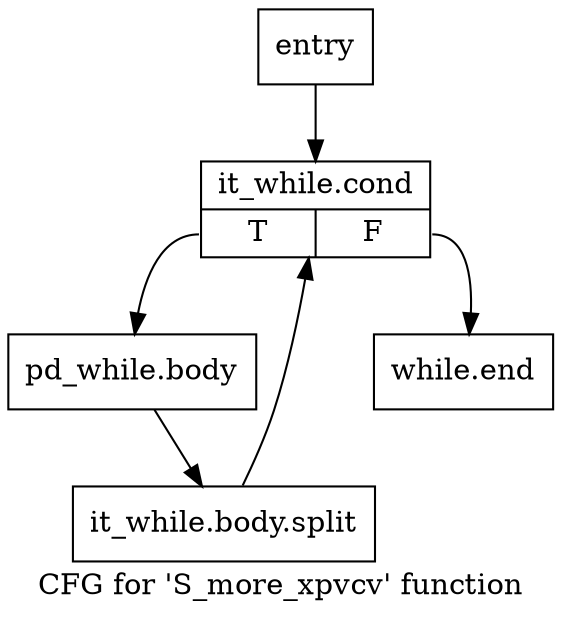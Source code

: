 digraph "CFG for 'S_more_xpvcv' function" {
	label="CFG for 'S_more_xpvcv' function";

	Node0x3dc3f20 [shape=record,label="{entry}"];
	Node0x3dc3f20 -> Node0x3dc3f70;
	Node0x3dc3f70 [shape=record,label="{it_while.cond|{<s0>T|<s1>F}}"];
	Node0x3dc3f70:s0 -> Node0x3dc4360;
	Node0x3dc3f70:s1 -> Node0x3dc43b0;
	Node0x3dc4360 [shape=record,label="{pd_while.body}"];
	Node0x3dc4360 -> Node0x6388a40;
	Node0x6388a40 [shape=record,label="{it_while.body.split}"];
	Node0x6388a40 -> Node0x3dc3f70;
	Node0x3dc43b0 [shape=record,label="{while.end}"];
}
